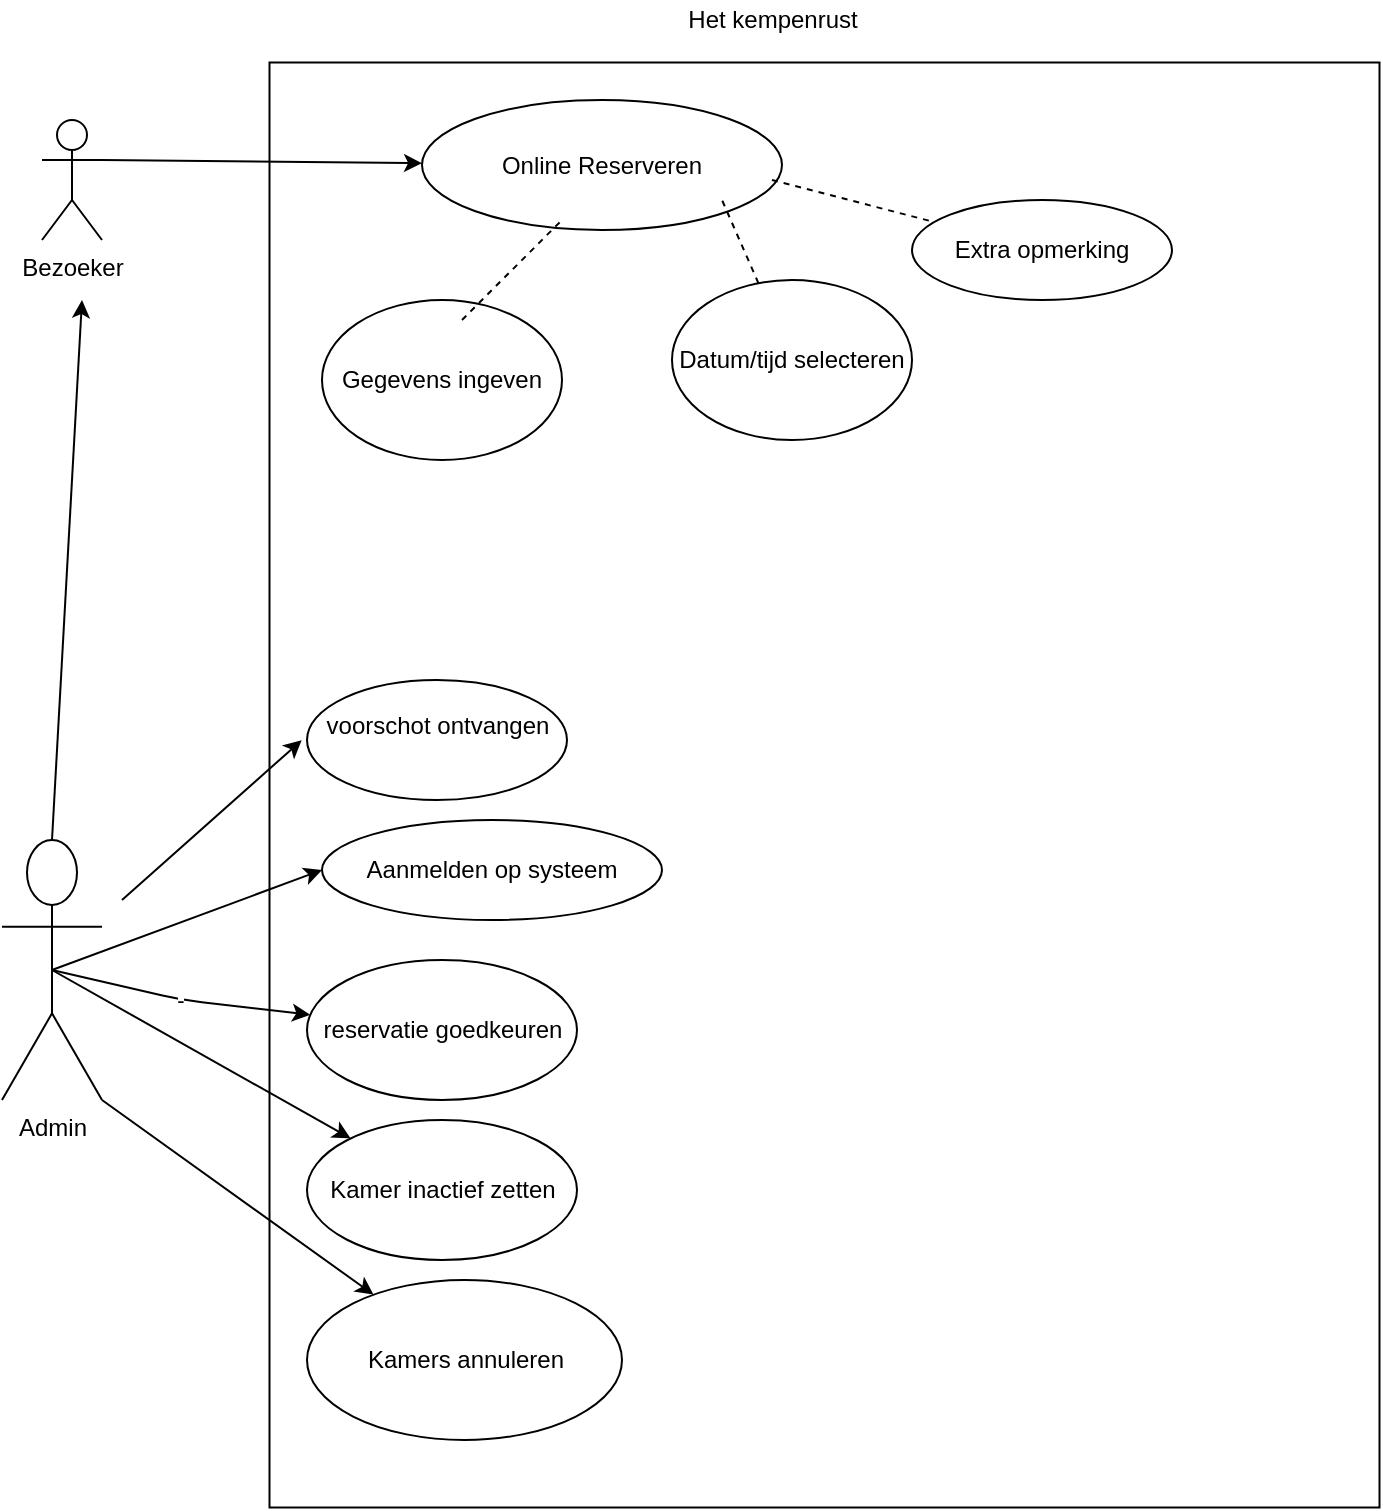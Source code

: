 <mxfile version="12.7.4" type="github">
  <diagram id="FU2jl-nVdFqhtEl1jsCs" name="Page-1">
    <mxGraphModel dx="460" dy="784" grid="1" gridSize="10" guides="1" tooltips="1" connect="1" arrows="1" fold="1" page="1" pageScale="1" pageWidth="827" pageHeight="1169" math="0" shadow="0">
      <root>
        <mxCell id="0" />
        <mxCell id="1" parent="0" />
        <mxCell id="9wC37F1GAK_f2iemdnNm-3" value="Het kempenrust" style="text;html=1;align=center;verticalAlign=middle;resizable=0;points=[];autosize=1;" parent="1" vertex="1">
          <mxGeometry x="375" y="60" width="100" height="20" as="geometry" />
        </mxCell>
        <mxCell id="9wC37F1GAK_f2iemdnNm-4" value="Bezoeker" style="shape=umlActor;verticalLabelPosition=bottom;labelBackgroundColor=#ffffff;verticalAlign=top;html=1;outlineConnect=0;" parent="1" vertex="1">
          <mxGeometry x="60" y="120" width="30" height="60" as="geometry" />
        </mxCell>
        <mxCell id="2KRyksRzDxgjtG9OQZVo-1" value="Admin" style="shape=umlActor;verticalLabelPosition=bottom;labelBackgroundColor=#ffffff;verticalAlign=top;html=1;outlineConnect=0;" vertex="1" parent="1">
          <mxGeometry x="40" y="480" width="50" height="130" as="geometry" />
        </mxCell>
        <mxCell id="2KRyksRzDxgjtG9OQZVo-2" value="" style="endArrow=classic;html=1;" edge="1" parent="1" source="9wC37F1GAK_f2iemdnNm-2">
          <mxGeometry width="50" height="50" relative="1" as="geometry">
            <mxPoint x="390" y="430" as="sourcePoint" />
            <mxPoint x="440" y="380" as="targetPoint" />
          </mxGeometry>
        </mxCell>
        <mxCell id="9wC37F1GAK_f2iemdnNm-2" value="" style="rounded=0;whiteSpace=wrap;html=1;rotation=90;" parent="1" vertex="1">
          <mxGeometry x="90" y="175" width="722.5" height="555" as="geometry" />
        </mxCell>
        <mxCell id="2KRyksRzDxgjtG9OQZVo-3" value="" style="endArrow=classic;html=1;exitX=0.5;exitY=0;exitDx=0;exitDy=0;exitPerimeter=0;" edge="1" parent="1" source="2KRyksRzDxgjtG9OQZVo-1">
          <mxGeometry width="50" height="50" relative="1" as="geometry">
            <mxPoint x="80" y="350" as="sourcePoint" />
            <mxPoint x="80" y="210" as="targetPoint" />
            <Array as="points" />
          </mxGeometry>
        </mxCell>
        <mxCell id="2KRyksRzDxgjtG9OQZVo-4" value="Aanmelden op systeem" style="ellipse;whiteSpace=wrap;html=1;" vertex="1" parent="1">
          <mxGeometry x="200" y="470" width="170" height="50" as="geometry" />
        </mxCell>
        <mxCell id="2KRyksRzDxgjtG9OQZVo-5" value="Online Reserveren" style="ellipse;whiteSpace=wrap;html=1;" vertex="1" parent="1">
          <mxGeometry x="250" y="110" width="180" height="65" as="geometry" />
        </mxCell>
        <mxCell id="2KRyksRzDxgjtG9OQZVo-6" value="" style="endArrow=classic;html=1;exitX=1;exitY=0.333;exitDx=0;exitDy=0;exitPerimeter=0;" edge="1" parent="1" source="9wC37F1GAK_f2iemdnNm-4" target="2KRyksRzDxgjtG9OQZVo-5">
          <mxGeometry width="50" height="50" relative="1" as="geometry">
            <mxPoint x="110" y="175" as="sourcePoint" />
            <mxPoint x="160" y="125" as="targetPoint" />
          </mxGeometry>
        </mxCell>
        <mxCell id="2KRyksRzDxgjtG9OQZVo-9" value="" style="endArrow=classic;html=1;entryX=0;entryY=0.5;entryDx=0;entryDy=0;exitX=0.5;exitY=0.5;exitDx=0;exitDy=0;exitPerimeter=0;" edge="1" parent="1" source="2KRyksRzDxgjtG9OQZVo-1" target="2KRyksRzDxgjtG9OQZVo-4">
          <mxGeometry width="50" height="50" relative="1" as="geometry">
            <mxPoint x="110" y="420" as="sourcePoint" />
            <mxPoint x="160" y="370" as="targetPoint" />
            <Array as="points" />
          </mxGeometry>
        </mxCell>
        <mxCell id="2KRyksRzDxgjtG9OQZVo-12" value="Datum/tijd selecteren" style="ellipse;whiteSpace=wrap;html=1;" vertex="1" parent="1">
          <mxGeometry x="375" y="200" width="120" height="80" as="geometry" />
        </mxCell>
        <mxCell id="2KRyksRzDxgjtG9OQZVo-13" value="Gegevens ingeven" style="ellipse;whiteSpace=wrap;html=1;" vertex="1" parent="1">
          <mxGeometry x="200" y="210" width="120" height="80" as="geometry" />
        </mxCell>
        <mxCell id="2KRyksRzDxgjtG9OQZVo-15" value="Extra opmerking" style="ellipse;whiteSpace=wrap;html=1;" vertex="1" parent="1">
          <mxGeometry x="495" y="160" width="130" height="50" as="geometry" />
        </mxCell>
        <mxCell id="2KRyksRzDxgjtG9OQZVo-17" value="-&lt;br&gt;" style="endArrow=classic;html=1;exitX=0.5;exitY=0.5;exitDx=0;exitDy=0;exitPerimeter=0;" edge="1" parent="1" source="2KRyksRzDxgjtG9OQZVo-1" target="2KRyksRzDxgjtG9OQZVo-18">
          <mxGeometry width="50" height="50" relative="1" as="geometry">
            <mxPoint x="90" y="540" as="sourcePoint" />
            <mxPoint x="180" y="380" as="targetPoint" />
            <Array as="points">
              <mxPoint x="130" y="560" />
            </Array>
          </mxGeometry>
        </mxCell>
        <mxCell id="2KRyksRzDxgjtG9OQZVo-18" value="reservatie goedkeuren" style="ellipse;whiteSpace=wrap;html=1;" vertex="1" parent="1">
          <mxGeometry x="192.5" y="540" width="135" height="70" as="geometry" />
        </mxCell>
        <mxCell id="2KRyksRzDxgjtG9OQZVo-19" value="" style="endArrow=none;dashed=1;html=1;" edge="1" parent="1">
          <mxGeometry width="50" height="50" relative="1" as="geometry">
            <mxPoint x="270" y="220" as="sourcePoint" />
            <mxPoint x="320" y="170" as="targetPoint" />
          </mxGeometry>
        </mxCell>
        <mxCell id="2KRyksRzDxgjtG9OQZVo-20" value="" style="endArrow=none;dashed=1;html=1;" edge="1" parent="1" source="2KRyksRzDxgjtG9OQZVo-12">
          <mxGeometry width="50" height="50" relative="1" as="geometry">
            <mxPoint x="350" y="210" as="sourcePoint" />
            <mxPoint x="400" y="160" as="targetPoint" />
          </mxGeometry>
        </mxCell>
        <mxCell id="2KRyksRzDxgjtG9OQZVo-21" value="" style="endArrow=none;dashed=1;html=1;" edge="1" parent="1" target="2KRyksRzDxgjtG9OQZVo-15">
          <mxGeometry width="50" height="50" relative="1" as="geometry">
            <mxPoint x="425" y="150" as="sourcePoint" />
            <mxPoint x="475" y="100" as="targetPoint" />
          </mxGeometry>
        </mxCell>
        <mxCell id="2KRyksRzDxgjtG9OQZVo-25" value="Kamer inactief zetten" style="ellipse;whiteSpace=wrap;html=1;" vertex="1" parent="1">
          <mxGeometry x="192.5" y="620" width="135" height="70" as="geometry" />
        </mxCell>
        <mxCell id="2KRyksRzDxgjtG9OQZVo-26" value="" style="endArrow=classic;html=1;exitX=0.5;exitY=0.5;exitDx=0;exitDy=0;exitPerimeter=0;" edge="1" parent="1" source="2KRyksRzDxgjtG9OQZVo-1" target="2KRyksRzDxgjtG9OQZVo-25">
          <mxGeometry width="50" height="50" relative="1" as="geometry">
            <mxPoint x="90" y="570" as="sourcePoint" />
            <mxPoint x="140" y="485" as="targetPoint" />
          </mxGeometry>
        </mxCell>
        <mxCell id="2KRyksRzDxgjtG9OQZVo-28" value="Kamers annuleren" style="ellipse;whiteSpace=wrap;html=1;" vertex="1" parent="1">
          <mxGeometry x="192.5" y="700" width="157.5" height="80" as="geometry" />
        </mxCell>
        <mxCell id="2KRyksRzDxgjtG9OQZVo-29" value="" style="endArrow=classic;html=1;" edge="1" parent="1" target="2KRyksRzDxgjtG9OQZVo-28">
          <mxGeometry width="50" height="50" relative="1" as="geometry">
            <mxPoint x="90" y="610" as="sourcePoint" />
            <mxPoint x="140" y="560" as="targetPoint" />
          </mxGeometry>
        </mxCell>
        <mxCell id="2KRyksRzDxgjtG9OQZVo-30" value="" style="endArrow=classic;html=1;entryX=0.469;entryY=0.971;entryDx=0;entryDy=0;entryPerimeter=0;" edge="1" parent="1" target="9wC37F1GAK_f2iemdnNm-2">
          <mxGeometry width="50" height="50" relative="1" as="geometry">
            <mxPoint x="100" y="510" as="sourcePoint" />
            <mxPoint x="150" y="460" as="targetPoint" />
            <Array as="points" />
          </mxGeometry>
        </mxCell>
        <mxCell id="2KRyksRzDxgjtG9OQZVo-31" value="voorschot ontvangen&lt;br&gt;&lt;br&gt;" style="ellipse;whiteSpace=wrap;html=1;" vertex="1" parent="1">
          <mxGeometry x="192.5" y="400" width="130" height="60" as="geometry" />
        </mxCell>
      </root>
    </mxGraphModel>
  </diagram>
</mxfile>
